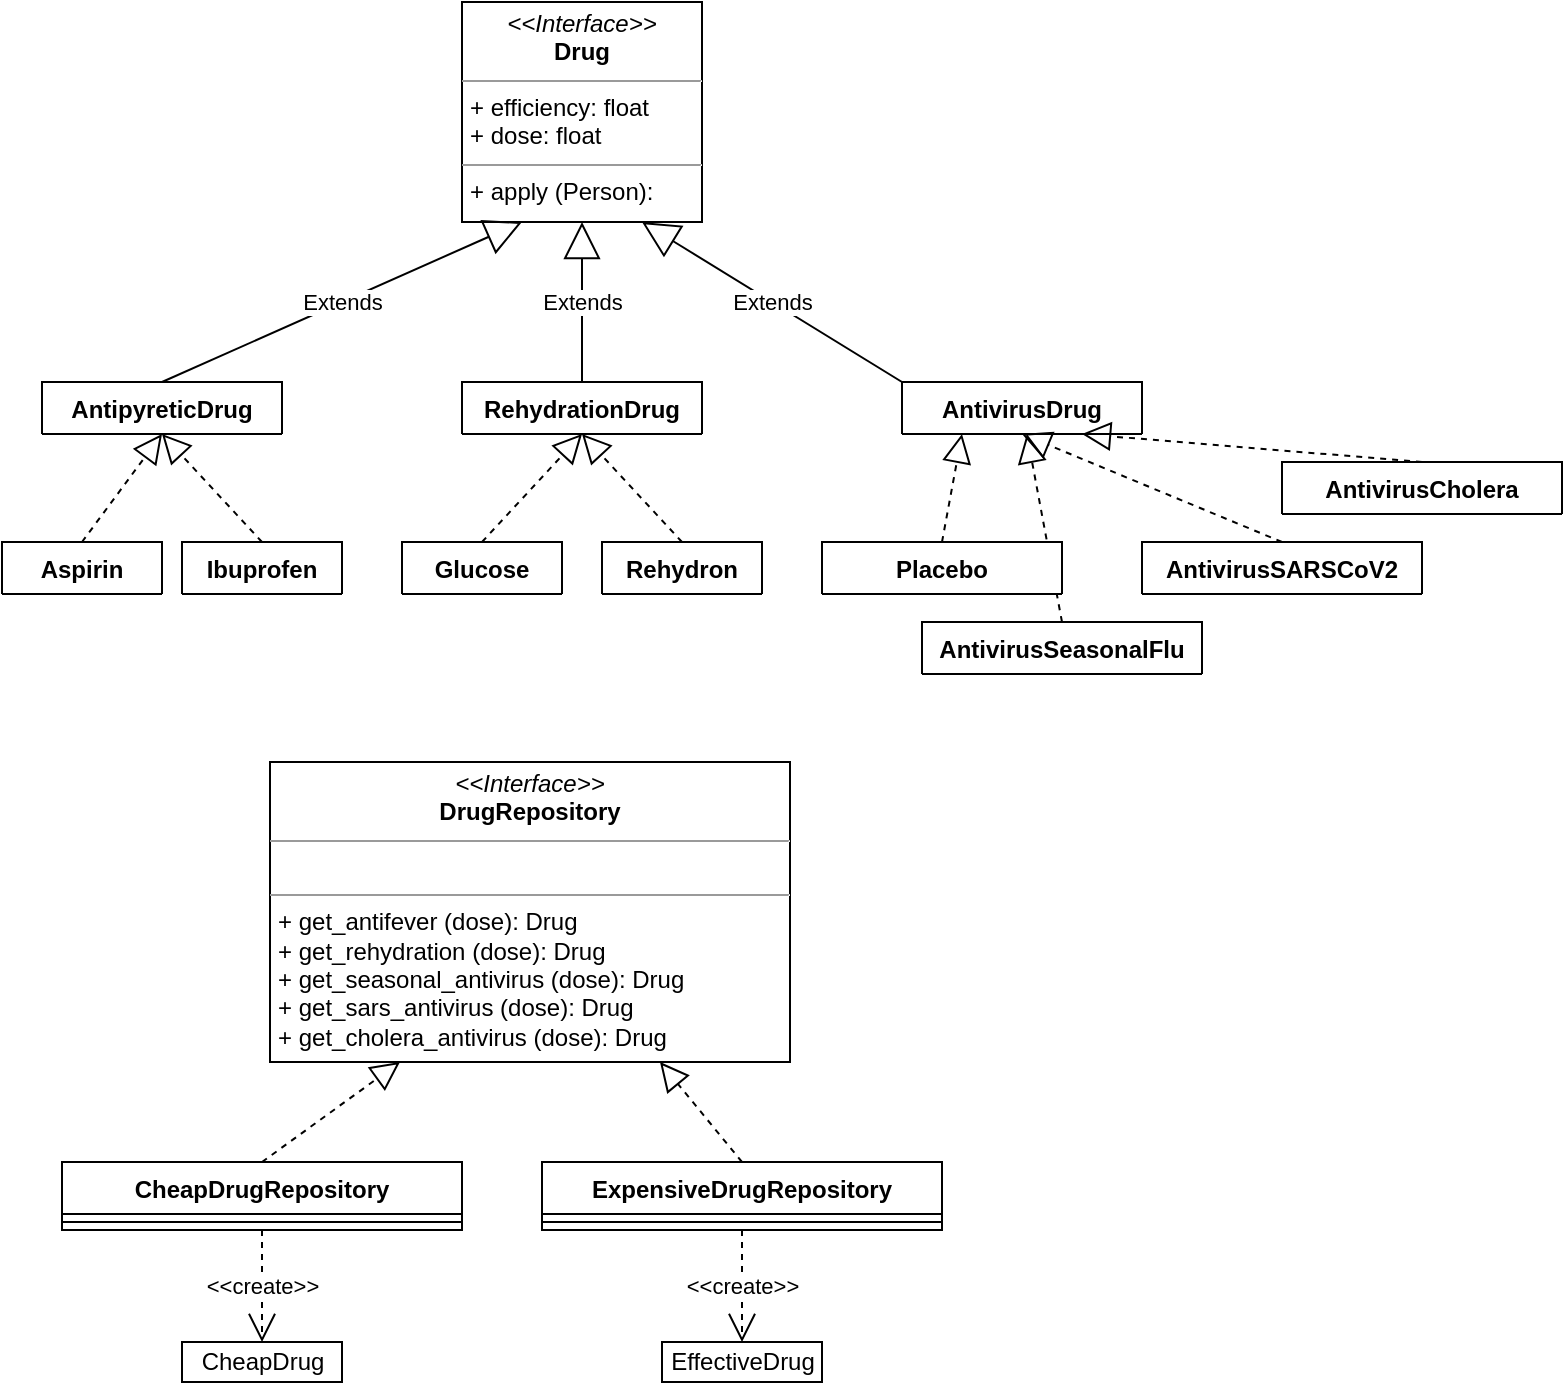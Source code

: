 <mxfile version="13.7.4" type="github">
  <diagram id="5TIukd_n3g4UW3RruUCG" name="Page-1">
    <mxGraphModel dx="971" dy="747" grid="1" gridSize="10" guides="1" tooltips="1" connect="1" arrows="1" fold="1" page="1" pageScale="1" pageWidth="827" pageHeight="1169" math="0" shadow="0">
      <root>
        <mxCell id="0" />
        <mxCell id="1" parent="0" />
        <mxCell id="hdpgLRlO6QaFKLSQQ1CS-11" value="&lt;p style=&quot;margin: 0px ; margin-top: 4px ; text-align: center&quot;&gt;&lt;i&gt;&amp;lt;&amp;lt;Interface&amp;gt;&amp;gt;&lt;/i&gt;&lt;br&gt;&lt;b&gt;Drug&lt;/b&gt;&lt;/p&gt;&lt;hr size=&quot;1&quot;&gt;&lt;p style=&quot;margin: 0px ; margin-left: 4px&quot;&gt;+ efficiency: float&lt;br&gt;&lt;/p&gt;&lt;p style=&quot;margin: 0px ; margin-left: 4px&quot;&gt;+ dose: float&lt;/p&gt;&lt;hr size=&quot;1&quot;&gt;&lt;p style=&quot;margin: 0px ; margin-left: 4px&quot;&gt;+ apply (Person):&amp;nbsp;&lt;br&gt;&lt;/p&gt;" style="verticalAlign=top;align=left;overflow=fill;fontSize=12;fontFamily=Helvetica;html=1;" vertex="1" parent="1">
          <mxGeometry x="250" y="60" width="120" height="110" as="geometry" />
        </mxCell>
        <mxCell id="hdpgLRlO6QaFKLSQQ1CS-20" value="" style="endArrow=block;dashed=1;endFill=0;endSize=12;html=1;entryX=0.5;entryY=1;entryDx=0;entryDy=0;exitX=0.5;exitY=0;exitDx=0;exitDy=0;" edge="1" parent="1" source="hdpgLRlO6QaFKLSQQ1CS-12" target="hdpgLRlO6QaFKLSQQ1CS-1">
          <mxGeometry width="160" relative="1" as="geometry">
            <mxPoint x="330" y="460" as="sourcePoint" />
            <mxPoint x="490" y="460" as="targetPoint" />
          </mxGeometry>
        </mxCell>
        <mxCell id="hdpgLRlO6QaFKLSQQ1CS-21" value="Extends" style="endArrow=block;endSize=16;endFill=0;html=1;entryX=0.25;entryY=1;entryDx=0;entryDy=0;exitX=0.5;exitY=0;exitDx=0;exitDy=0;" edge="1" parent="1" source="hdpgLRlO6QaFKLSQQ1CS-1" target="hdpgLRlO6QaFKLSQQ1CS-11">
          <mxGeometry width="160" relative="1" as="geometry">
            <mxPoint x="330" y="460" as="sourcePoint" />
            <mxPoint x="490" y="460" as="targetPoint" />
          </mxGeometry>
        </mxCell>
        <mxCell id="hdpgLRlO6QaFKLSQQ1CS-22" value="" style="endArrow=block;dashed=1;endFill=0;endSize=12;html=1;entryX=0.5;entryY=1;entryDx=0;entryDy=0;exitX=0.5;exitY=0;exitDx=0;exitDy=0;" edge="1" parent="1" source="hdpgLRlO6QaFKLSQQ1CS-16" target="hdpgLRlO6QaFKLSQQ1CS-1">
          <mxGeometry width="160" relative="1" as="geometry">
            <mxPoint x="110" y="320" as="sourcePoint" />
            <mxPoint x="160" y="286" as="targetPoint" />
          </mxGeometry>
        </mxCell>
        <mxCell id="hdpgLRlO6QaFKLSQQ1CS-12" value="Aspirin" style="swimlane;fontStyle=1;align=center;verticalAlign=top;childLayout=stackLayout;horizontal=1;startSize=26;horizontalStack=0;resizeParent=1;resizeParentMax=0;resizeLast=0;collapsible=1;marginBottom=0;" vertex="1" collapsed="1" parent="1">
          <mxGeometry x="20" y="330" width="80" height="26" as="geometry">
            <mxRectangle x="90" y="250" width="120" height="86" as="alternateBounds" />
          </mxGeometry>
        </mxCell>
        <mxCell id="hdpgLRlO6QaFKLSQQ1CS-13" value=" " style="text;strokeColor=none;fillColor=none;align=left;verticalAlign=top;spacingLeft=4;spacingRight=4;overflow=hidden;rotatable=0;points=[[0,0.5],[1,0.5]];portConstraint=eastwest;" vertex="1" parent="hdpgLRlO6QaFKLSQQ1CS-12">
          <mxGeometry y="26" width="80" height="26" as="geometry" />
        </mxCell>
        <mxCell id="hdpgLRlO6QaFKLSQQ1CS-14" value="" style="line;strokeWidth=1;fillColor=none;align=left;verticalAlign=middle;spacingTop=-1;spacingLeft=3;spacingRight=3;rotatable=0;labelPosition=right;points=[];portConstraint=eastwest;" vertex="1" parent="hdpgLRlO6QaFKLSQQ1CS-12">
          <mxGeometry y="52" width="80" height="8" as="geometry" />
        </mxCell>
        <mxCell id="hdpgLRlO6QaFKLSQQ1CS-15" value=" " style="text;strokeColor=none;fillColor=none;align=left;verticalAlign=top;spacingLeft=4;spacingRight=4;overflow=hidden;rotatable=0;points=[[0,0.5],[1,0.5]];portConstraint=eastwest;" vertex="1" parent="hdpgLRlO6QaFKLSQQ1CS-12">
          <mxGeometry y="60" width="80" height="26" as="geometry" />
        </mxCell>
        <mxCell id="hdpgLRlO6QaFKLSQQ1CS-23" value="RehydrationDrug" style="swimlane;fontStyle=1;align=center;verticalAlign=top;childLayout=stackLayout;horizontal=1;startSize=26;horizontalStack=0;resizeParent=1;resizeParentMax=0;resizeLast=0;collapsible=1;marginBottom=0;" vertex="1" collapsed="1" parent="1">
          <mxGeometry x="250" y="250" width="120" height="26" as="geometry">
            <mxRectangle x="90" y="250" width="120" height="86" as="alternateBounds" />
          </mxGeometry>
        </mxCell>
        <mxCell id="hdpgLRlO6QaFKLSQQ1CS-24" value=" " style="text;strokeColor=none;fillColor=none;align=left;verticalAlign=top;spacingLeft=4;spacingRight=4;overflow=hidden;rotatable=0;points=[[0,0.5],[1,0.5]];portConstraint=eastwest;" vertex="1" parent="hdpgLRlO6QaFKLSQQ1CS-23">
          <mxGeometry y="26" width="120" height="26" as="geometry" />
        </mxCell>
        <mxCell id="hdpgLRlO6QaFKLSQQ1CS-25" value="" style="line;strokeWidth=1;fillColor=none;align=left;verticalAlign=middle;spacingTop=-1;spacingLeft=3;spacingRight=3;rotatable=0;labelPosition=right;points=[];portConstraint=eastwest;" vertex="1" parent="hdpgLRlO6QaFKLSQQ1CS-23">
          <mxGeometry y="52" width="120" height="8" as="geometry" />
        </mxCell>
        <mxCell id="hdpgLRlO6QaFKLSQQ1CS-26" value=" " style="text;strokeColor=none;fillColor=none;align=left;verticalAlign=top;spacingLeft=4;spacingRight=4;overflow=hidden;rotatable=0;points=[[0,0.5],[1,0.5]];portConstraint=eastwest;" vertex="1" parent="hdpgLRlO6QaFKLSQQ1CS-23">
          <mxGeometry y="60" width="120" height="26" as="geometry" />
        </mxCell>
        <mxCell id="hdpgLRlO6QaFKLSQQ1CS-43" value="Extends" style="endArrow=block;endSize=16;endFill=0;html=1;entryX=0.5;entryY=1;entryDx=0;entryDy=0;exitX=0.5;exitY=0;exitDx=0;exitDy=0;" edge="1" parent="1" source="hdpgLRlO6QaFKLSQQ1CS-23" target="hdpgLRlO6QaFKLSQQ1CS-11">
          <mxGeometry width="160" relative="1" as="geometry">
            <mxPoint x="160" y="260.0" as="sourcePoint" />
            <mxPoint x="160" y="200.0" as="targetPoint" />
          </mxGeometry>
        </mxCell>
        <mxCell id="hdpgLRlO6QaFKLSQQ1CS-44" value="Extends" style="endArrow=block;endSize=16;endFill=0;html=1;entryX=0.75;entryY=1;entryDx=0;entryDy=0;exitX=0;exitY=0;exitDx=0;exitDy=0;" edge="1" parent="1" source="hdpgLRlO6QaFKLSQQ1CS-27" target="hdpgLRlO6QaFKLSQQ1CS-11">
          <mxGeometry width="160" relative="1" as="geometry">
            <mxPoint x="320" y="260.0" as="sourcePoint" />
            <mxPoint x="220" y="200.0" as="targetPoint" />
          </mxGeometry>
        </mxCell>
        <mxCell id="hdpgLRlO6QaFKLSQQ1CS-27" value="AntivirusDrug" style="swimlane;fontStyle=1;align=center;verticalAlign=top;childLayout=stackLayout;horizontal=1;startSize=26;horizontalStack=0;resizeParent=1;resizeParentMax=0;resizeLast=0;collapsible=1;marginBottom=0;" vertex="1" collapsed="1" parent="1">
          <mxGeometry x="470" y="250" width="120" height="26" as="geometry">
            <mxRectangle x="90" y="250" width="120" height="86" as="alternateBounds" />
          </mxGeometry>
        </mxCell>
        <mxCell id="hdpgLRlO6QaFKLSQQ1CS-28" value=" " style="text;strokeColor=none;fillColor=none;align=left;verticalAlign=top;spacingLeft=4;spacingRight=4;overflow=hidden;rotatable=0;points=[[0,0.5],[1,0.5]];portConstraint=eastwest;" vertex="1" parent="hdpgLRlO6QaFKLSQQ1CS-27">
          <mxGeometry y="26" width="120" height="26" as="geometry" />
        </mxCell>
        <mxCell id="hdpgLRlO6QaFKLSQQ1CS-29" value="" style="line;strokeWidth=1;fillColor=none;align=left;verticalAlign=middle;spacingTop=-1;spacingLeft=3;spacingRight=3;rotatable=0;labelPosition=right;points=[];portConstraint=eastwest;" vertex="1" parent="hdpgLRlO6QaFKLSQQ1CS-27">
          <mxGeometry y="52" width="120" height="8" as="geometry" />
        </mxCell>
        <mxCell id="hdpgLRlO6QaFKLSQQ1CS-30" value=" " style="text;strokeColor=none;fillColor=none;align=left;verticalAlign=top;spacingLeft=4;spacingRight=4;overflow=hidden;rotatable=0;points=[[0,0.5],[1,0.5]];portConstraint=eastwest;" vertex="1" parent="hdpgLRlO6QaFKLSQQ1CS-27">
          <mxGeometry y="60" width="120" height="26" as="geometry" />
        </mxCell>
        <mxCell id="hdpgLRlO6QaFKLSQQ1CS-49" value="" style="endArrow=block;dashed=1;endFill=0;endSize=12;html=1;exitX=0.5;exitY=0;exitDx=0;exitDy=0;" edge="1" parent="1" source="hdpgLRlO6QaFKLSQQ1CS-35" target="hdpgLRlO6QaFKLSQQ1CS-27">
          <mxGeometry width="160" relative="1" as="geometry">
            <mxPoint x="230" y="340" as="sourcePoint" />
            <mxPoint x="160" y="286" as="targetPoint" />
          </mxGeometry>
        </mxCell>
        <mxCell id="hdpgLRlO6QaFKLSQQ1CS-50" value="" style="endArrow=block;dashed=1;endFill=0;endSize=12;html=1;exitX=0.5;exitY=0;exitDx=0;exitDy=0;" edge="1" parent="1" source="hdpgLRlO6QaFKLSQQ1CS-39">
          <mxGeometry width="160" relative="1" as="geometry">
            <mxPoint x="510" y="380" as="sourcePoint" />
            <mxPoint x="530" y="276" as="targetPoint" />
          </mxGeometry>
        </mxCell>
        <mxCell id="hdpgLRlO6QaFKLSQQ1CS-51" value="" style="endArrow=block;dashed=1;endFill=0;endSize=12;html=1;exitX=0.5;exitY=0;exitDx=0;exitDy=0;entryX=0.25;entryY=1;entryDx=0;entryDy=0;" edge="1" parent="1" source="hdpgLRlO6QaFKLSQQ1CS-31" target="hdpgLRlO6QaFKLSQQ1CS-27">
          <mxGeometry width="160" relative="1" as="geometry">
            <mxPoint x="520" y="390" as="sourcePoint" />
            <mxPoint x="546.355" y="296" as="targetPoint" />
          </mxGeometry>
        </mxCell>
        <mxCell id="hdpgLRlO6QaFKLSQQ1CS-52" value="" style="endArrow=block;dashed=1;endFill=0;endSize=12;html=1;exitX=0.5;exitY=0;exitDx=0;exitDy=0;entryX=0.75;entryY=1;entryDx=0;entryDy=0;" edge="1" parent="1" source="hdpgLRlO6QaFKLSQQ1CS-45" target="hdpgLRlO6QaFKLSQQ1CS-27">
          <mxGeometry width="160" relative="1" as="geometry">
            <mxPoint x="530" y="400" as="sourcePoint" />
            <mxPoint x="556.355" y="306" as="targetPoint" />
          </mxGeometry>
        </mxCell>
        <mxCell id="hdpgLRlO6QaFKLSQQ1CS-16" value="Ibuprofen" style="swimlane;fontStyle=1;align=center;verticalAlign=top;childLayout=stackLayout;horizontal=1;startSize=26;horizontalStack=0;resizeParent=1;resizeParentMax=0;resizeLast=0;collapsible=1;marginBottom=0;" vertex="1" collapsed="1" parent="1">
          <mxGeometry x="110" y="330" width="80" height="26" as="geometry">
            <mxRectangle x="90" y="250" width="120" height="86" as="alternateBounds" />
          </mxGeometry>
        </mxCell>
        <mxCell id="hdpgLRlO6QaFKLSQQ1CS-17" value=" " style="text;strokeColor=none;fillColor=none;align=left;verticalAlign=top;spacingLeft=4;spacingRight=4;overflow=hidden;rotatable=0;points=[[0,0.5],[1,0.5]];portConstraint=eastwest;" vertex="1" parent="hdpgLRlO6QaFKLSQQ1CS-16">
          <mxGeometry y="26" width="80" height="26" as="geometry" />
        </mxCell>
        <mxCell id="hdpgLRlO6QaFKLSQQ1CS-18" value="" style="line;strokeWidth=1;fillColor=none;align=left;verticalAlign=middle;spacingTop=-1;spacingLeft=3;spacingRight=3;rotatable=0;labelPosition=right;points=[];portConstraint=eastwest;" vertex="1" parent="hdpgLRlO6QaFKLSQQ1CS-16">
          <mxGeometry y="52" width="80" height="8" as="geometry" />
        </mxCell>
        <mxCell id="hdpgLRlO6QaFKLSQQ1CS-19" value=" " style="text;strokeColor=none;fillColor=none;align=left;verticalAlign=top;spacingLeft=4;spacingRight=4;overflow=hidden;rotatable=0;points=[[0,0.5],[1,0.5]];portConstraint=eastwest;" vertex="1" parent="hdpgLRlO6QaFKLSQQ1CS-16">
          <mxGeometry y="60" width="80" height="26" as="geometry" />
        </mxCell>
        <mxCell id="hdpgLRlO6QaFKLSQQ1CS-1" value="AntipyreticDrug" style="swimlane;fontStyle=1;align=center;verticalAlign=top;childLayout=stackLayout;horizontal=1;startSize=26;horizontalStack=0;resizeParent=1;resizeParentMax=0;resizeLast=0;collapsible=1;marginBottom=0;" vertex="1" collapsed="1" parent="1">
          <mxGeometry x="40" y="250" width="120" height="26" as="geometry">
            <mxRectangle x="90" y="250" width="120" height="86" as="alternateBounds" />
          </mxGeometry>
        </mxCell>
        <mxCell id="hdpgLRlO6QaFKLSQQ1CS-2" value=" " style="text;strokeColor=none;fillColor=none;align=left;verticalAlign=top;spacingLeft=4;spacingRight=4;overflow=hidden;rotatable=0;points=[[0,0.5],[1,0.5]];portConstraint=eastwest;" vertex="1" parent="hdpgLRlO6QaFKLSQQ1CS-1">
          <mxGeometry y="26" width="120" height="26" as="geometry" />
        </mxCell>
        <mxCell id="hdpgLRlO6QaFKLSQQ1CS-3" value="" style="line;strokeWidth=1;fillColor=none;align=left;verticalAlign=middle;spacingTop=-1;spacingLeft=3;spacingRight=3;rotatable=0;labelPosition=right;points=[];portConstraint=eastwest;" vertex="1" parent="hdpgLRlO6QaFKLSQQ1CS-1">
          <mxGeometry y="52" width="120" height="8" as="geometry" />
        </mxCell>
        <mxCell id="hdpgLRlO6QaFKLSQQ1CS-4" value=" " style="text;strokeColor=none;fillColor=none;align=left;verticalAlign=top;spacingLeft=4;spacingRight=4;overflow=hidden;rotatable=0;points=[[0,0.5],[1,0.5]];portConstraint=eastwest;" vertex="1" parent="hdpgLRlO6QaFKLSQQ1CS-1">
          <mxGeometry y="60" width="120" height="26" as="geometry" />
        </mxCell>
        <mxCell id="hdpgLRlO6QaFKLSQQ1CS-53" value="Glucose" style="swimlane;fontStyle=1;align=center;verticalAlign=top;childLayout=stackLayout;horizontal=1;startSize=26;horizontalStack=0;resizeParent=1;resizeParentMax=0;resizeLast=0;collapsible=1;marginBottom=0;" vertex="1" collapsed="1" parent="1">
          <mxGeometry x="220" y="330" width="80" height="26" as="geometry">
            <mxRectangle x="90" y="250" width="120" height="86" as="alternateBounds" />
          </mxGeometry>
        </mxCell>
        <mxCell id="hdpgLRlO6QaFKLSQQ1CS-54" value=" " style="text;strokeColor=none;fillColor=none;align=left;verticalAlign=top;spacingLeft=4;spacingRight=4;overflow=hidden;rotatable=0;points=[[0,0.5],[1,0.5]];portConstraint=eastwest;" vertex="1" parent="hdpgLRlO6QaFKLSQQ1CS-53">
          <mxGeometry y="26" width="80" height="26" as="geometry" />
        </mxCell>
        <mxCell id="hdpgLRlO6QaFKLSQQ1CS-55" value="" style="line;strokeWidth=1;fillColor=none;align=left;verticalAlign=middle;spacingTop=-1;spacingLeft=3;spacingRight=3;rotatable=0;labelPosition=right;points=[];portConstraint=eastwest;" vertex="1" parent="hdpgLRlO6QaFKLSQQ1CS-53">
          <mxGeometry y="52" width="80" height="8" as="geometry" />
        </mxCell>
        <mxCell id="hdpgLRlO6QaFKLSQQ1CS-56" value=" " style="text;strokeColor=none;fillColor=none;align=left;verticalAlign=top;spacingLeft=4;spacingRight=4;overflow=hidden;rotatable=0;points=[[0,0.5],[1,0.5]];portConstraint=eastwest;" vertex="1" parent="hdpgLRlO6QaFKLSQQ1CS-53">
          <mxGeometry y="60" width="80" height="26" as="geometry" />
        </mxCell>
        <mxCell id="hdpgLRlO6QaFKLSQQ1CS-57" value="" style="endArrow=block;dashed=1;endFill=0;endSize=12;html=1;exitX=0.5;exitY=0;exitDx=0;exitDy=0;entryX=0.5;entryY=1;entryDx=0;entryDy=0;" edge="1" parent="1" source="hdpgLRlO6QaFKLSQQ1CS-53" target="hdpgLRlO6QaFKLSQQ1CS-23">
          <mxGeometry width="160" relative="1" as="geometry">
            <mxPoint x="160" y="340" as="sourcePoint" />
            <mxPoint x="110" y="286" as="targetPoint" />
          </mxGeometry>
        </mxCell>
        <mxCell id="hdpgLRlO6QaFKLSQQ1CS-31" value="Placebo" style="swimlane;fontStyle=1;align=center;verticalAlign=top;childLayout=stackLayout;horizontal=1;startSize=26;horizontalStack=0;resizeParent=1;resizeParentMax=0;resizeLast=0;collapsible=1;marginBottom=0;" vertex="1" collapsed="1" parent="1">
          <mxGeometry x="430" y="330" width="120" height="26" as="geometry">
            <mxRectangle x="90" y="250" width="120" height="86" as="alternateBounds" />
          </mxGeometry>
        </mxCell>
        <mxCell id="hdpgLRlO6QaFKLSQQ1CS-32" value=" " style="text;strokeColor=none;fillColor=none;align=left;verticalAlign=top;spacingLeft=4;spacingRight=4;overflow=hidden;rotatable=0;points=[[0,0.5],[1,0.5]];portConstraint=eastwest;" vertex="1" parent="hdpgLRlO6QaFKLSQQ1CS-31">
          <mxGeometry y="26" width="120" height="26" as="geometry" />
        </mxCell>
        <mxCell id="hdpgLRlO6QaFKLSQQ1CS-33" value="" style="line;strokeWidth=1;fillColor=none;align=left;verticalAlign=middle;spacingTop=-1;spacingLeft=3;spacingRight=3;rotatable=0;labelPosition=right;points=[];portConstraint=eastwest;" vertex="1" parent="hdpgLRlO6QaFKLSQQ1CS-31">
          <mxGeometry y="52" width="120" height="8" as="geometry" />
        </mxCell>
        <mxCell id="hdpgLRlO6QaFKLSQQ1CS-34" value=" " style="text;strokeColor=none;fillColor=none;align=left;verticalAlign=top;spacingLeft=4;spacingRight=4;overflow=hidden;rotatable=0;points=[[0,0.5],[1,0.5]];portConstraint=eastwest;" vertex="1" parent="hdpgLRlO6QaFKLSQQ1CS-31">
          <mxGeometry y="60" width="120" height="26" as="geometry" />
        </mxCell>
        <mxCell id="hdpgLRlO6QaFKLSQQ1CS-35" value="AntivirusSeasonalFlu" style="swimlane;fontStyle=1;align=center;verticalAlign=top;childLayout=stackLayout;horizontal=1;startSize=26;horizontalStack=0;resizeParent=1;resizeParentMax=0;resizeLast=0;collapsible=1;marginBottom=0;" vertex="1" collapsed="1" parent="1">
          <mxGeometry x="480" y="370" width="140" height="26" as="geometry">
            <mxRectangle x="90" y="250" width="120" height="86" as="alternateBounds" />
          </mxGeometry>
        </mxCell>
        <mxCell id="hdpgLRlO6QaFKLSQQ1CS-36" value=" " style="text;strokeColor=none;fillColor=none;align=left;verticalAlign=top;spacingLeft=4;spacingRight=4;overflow=hidden;rotatable=0;points=[[0,0.5],[1,0.5]];portConstraint=eastwest;" vertex="1" parent="hdpgLRlO6QaFKLSQQ1CS-35">
          <mxGeometry y="26" width="140" height="26" as="geometry" />
        </mxCell>
        <mxCell id="hdpgLRlO6QaFKLSQQ1CS-37" value="" style="line;strokeWidth=1;fillColor=none;align=left;verticalAlign=middle;spacingTop=-1;spacingLeft=3;spacingRight=3;rotatable=0;labelPosition=right;points=[];portConstraint=eastwest;" vertex="1" parent="hdpgLRlO6QaFKLSQQ1CS-35">
          <mxGeometry y="52" width="140" height="8" as="geometry" />
        </mxCell>
        <mxCell id="hdpgLRlO6QaFKLSQQ1CS-38" value=" " style="text;strokeColor=none;fillColor=none;align=left;verticalAlign=top;spacingLeft=4;spacingRight=4;overflow=hidden;rotatable=0;points=[[0,0.5],[1,0.5]];portConstraint=eastwest;" vertex="1" parent="hdpgLRlO6QaFKLSQQ1CS-35">
          <mxGeometry y="60" width="140" height="26" as="geometry" />
        </mxCell>
        <mxCell id="hdpgLRlO6QaFKLSQQ1CS-39" value="AntivirusSARSCoV2" style="swimlane;fontStyle=1;align=center;verticalAlign=top;childLayout=stackLayout;horizontal=1;startSize=26;horizontalStack=0;resizeParent=1;resizeParentMax=0;resizeLast=0;collapsible=1;marginBottom=0;" vertex="1" collapsed="1" parent="1">
          <mxGeometry x="590" y="330" width="140" height="26" as="geometry">
            <mxRectangle x="90" y="250" width="120" height="86" as="alternateBounds" />
          </mxGeometry>
        </mxCell>
        <mxCell id="hdpgLRlO6QaFKLSQQ1CS-40" value=" " style="text;strokeColor=none;fillColor=none;align=left;verticalAlign=top;spacingLeft=4;spacingRight=4;overflow=hidden;rotatable=0;points=[[0,0.5],[1,0.5]];portConstraint=eastwest;" vertex="1" parent="hdpgLRlO6QaFKLSQQ1CS-39">
          <mxGeometry y="26" width="140" height="26" as="geometry" />
        </mxCell>
        <mxCell id="hdpgLRlO6QaFKLSQQ1CS-41" value="" style="line;strokeWidth=1;fillColor=none;align=left;verticalAlign=middle;spacingTop=-1;spacingLeft=3;spacingRight=3;rotatable=0;labelPosition=right;points=[];portConstraint=eastwest;" vertex="1" parent="hdpgLRlO6QaFKLSQQ1CS-39">
          <mxGeometry y="52" width="140" height="8" as="geometry" />
        </mxCell>
        <mxCell id="hdpgLRlO6QaFKLSQQ1CS-42" value=" " style="text;strokeColor=none;fillColor=none;align=left;verticalAlign=top;spacingLeft=4;spacingRight=4;overflow=hidden;rotatable=0;points=[[0,0.5],[1,0.5]];portConstraint=eastwest;" vertex="1" parent="hdpgLRlO6QaFKLSQQ1CS-39">
          <mxGeometry y="60" width="140" height="26" as="geometry" />
        </mxCell>
        <mxCell id="hdpgLRlO6QaFKLSQQ1CS-58" value="Rehydron" style="swimlane;fontStyle=1;align=center;verticalAlign=top;childLayout=stackLayout;horizontal=1;startSize=26;horizontalStack=0;resizeParent=1;resizeParentMax=0;resizeLast=0;collapsible=1;marginBottom=0;" vertex="1" collapsed="1" parent="1">
          <mxGeometry x="320" y="330" width="80" height="26" as="geometry">
            <mxRectangle x="90" y="250" width="120" height="86" as="alternateBounds" />
          </mxGeometry>
        </mxCell>
        <mxCell id="hdpgLRlO6QaFKLSQQ1CS-59" value=" " style="text;strokeColor=none;fillColor=none;align=left;verticalAlign=top;spacingLeft=4;spacingRight=4;overflow=hidden;rotatable=0;points=[[0,0.5],[1,0.5]];portConstraint=eastwest;" vertex="1" parent="hdpgLRlO6QaFKLSQQ1CS-58">
          <mxGeometry y="26" width="80" height="26" as="geometry" />
        </mxCell>
        <mxCell id="hdpgLRlO6QaFKLSQQ1CS-60" value="" style="line;strokeWidth=1;fillColor=none;align=left;verticalAlign=middle;spacingTop=-1;spacingLeft=3;spacingRight=3;rotatable=0;labelPosition=right;points=[];portConstraint=eastwest;" vertex="1" parent="hdpgLRlO6QaFKLSQQ1CS-58">
          <mxGeometry y="52" width="80" height="8" as="geometry" />
        </mxCell>
        <mxCell id="hdpgLRlO6QaFKLSQQ1CS-61" value=" " style="text;strokeColor=none;fillColor=none;align=left;verticalAlign=top;spacingLeft=4;spacingRight=4;overflow=hidden;rotatable=0;points=[[0,0.5],[1,0.5]];portConstraint=eastwest;" vertex="1" parent="hdpgLRlO6QaFKLSQQ1CS-58">
          <mxGeometry y="60" width="80" height="26" as="geometry" />
        </mxCell>
        <mxCell id="hdpgLRlO6QaFKLSQQ1CS-62" value="" style="endArrow=block;dashed=1;endFill=0;endSize=12;html=1;exitX=0.5;exitY=0;exitDx=0;exitDy=0;entryX=0.5;entryY=1;entryDx=0;entryDy=0;" edge="1" parent="1" source="hdpgLRlO6QaFKLSQQ1CS-58" target="hdpgLRlO6QaFKLSQQ1CS-23">
          <mxGeometry width="160" relative="1" as="geometry">
            <mxPoint x="270" y="340" as="sourcePoint" />
            <mxPoint x="320" y="286" as="targetPoint" />
          </mxGeometry>
        </mxCell>
        <mxCell id="hdpgLRlO6QaFKLSQQ1CS-63" value="&lt;p style=&quot;margin: 0px ; margin-top: 4px ; text-align: center&quot;&gt;&lt;i&gt;&amp;lt;&amp;lt;Interface&amp;gt;&amp;gt;&lt;/i&gt;&lt;br&gt;&lt;b&gt;DrugRepository&lt;/b&gt;&lt;/p&gt;&lt;hr size=&quot;1&quot;&gt;&lt;p style=&quot;margin: 0px ; margin-left: 4px&quot;&gt;&lt;br&gt;&lt;/p&gt;&lt;hr size=&quot;1&quot;&gt;&lt;p style=&quot;margin: 0px ; margin-left: 4px&quot;&gt;+ get_antifever (dose): Drug&lt;br&gt;&lt;/p&gt;&lt;p style=&quot;margin: 0px ; margin-left: 4px&quot;&gt;+&amp;nbsp;get_rehydration&amp;nbsp;(dose): Drug&lt;/p&gt;&lt;p style=&quot;margin: 0px ; margin-left: 4px&quot;&gt;+&amp;nbsp;get_seasonal_antivirus (dose): Drug&lt;/p&gt;&lt;p style=&quot;margin: 0px ; margin-left: 4px&quot;&gt;+&amp;nbsp;get_sars_antivirus&amp;nbsp;(dose): Drug&lt;/p&gt;&lt;p style=&quot;margin: 0px ; margin-left: 4px&quot;&gt;+&amp;nbsp;get_cholera_antivirus&amp;nbsp;(dose): Drug&lt;/p&gt;" style="verticalAlign=top;align=left;overflow=fill;fontSize=12;fontFamily=Helvetica;html=1;" vertex="1" parent="1">
          <mxGeometry x="154" y="440" width="260" height="150" as="geometry" />
        </mxCell>
        <mxCell id="hdpgLRlO6QaFKLSQQ1CS-64" style="edgeStyle=orthogonalEdgeStyle;rounded=0;orthogonalLoop=1;jettySize=auto;html=1;exitX=0.5;exitY=1;exitDx=0;exitDy=0;" edge="1" parent="1" source="hdpgLRlO6QaFKLSQQ1CS-63" target="hdpgLRlO6QaFKLSQQ1CS-63">
          <mxGeometry relative="1" as="geometry" />
        </mxCell>
        <mxCell id="hdpgLRlO6QaFKLSQQ1CS-66" value="CheapDrugRepository" style="swimlane;fontStyle=1;align=center;verticalAlign=top;childLayout=stackLayout;horizontal=1;startSize=26;horizontalStack=0;resizeParent=1;resizeParentMax=0;resizeLast=0;collapsible=1;marginBottom=0;" vertex="1" parent="1">
          <mxGeometry x="50" y="640" width="200" height="34" as="geometry">
            <mxRectangle x="50" y="640" width="170" height="26" as="alternateBounds" />
          </mxGeometry>
        </mxCell>
        <mxCell id="hdpgLRlO6QaFKLSQQ1CS-68" value="" style="line;strokeWidth=1;fillColor=none;align=left;verticalAlign=middle;spacingTop=-1;spacingLeft=3;spacingRight=3;rotatable=0;labelPosition=right;points=[];portConstraint=eastwest;" vertex="1" parent="hdpgLRlO6QaFKLSQQ1CS-66">
          <mxGeometry y="26" width="200" height="8" as="geometry" />
        </mxCell>
        <mxCell id="hdpgLRlO6QaFKLSQQ1CS-70" value="ExpensiveDrugRepository" style="swimlane;fontStyle=1;align=center;verticalAlign=top;childLayout=stackLayout;horizontal=1;startSize=26;horizontalStack=0;resizeParent=1;resizeParentMax=0;resizeLast=0;collapsible=1;marginBottom=0;" vertex="1" parent="1">
          <mxGeometry x="290" y="640" width="200" height="34" as="geometry">
            <mxRectangle x="290" y="640" width="170" height="26" as="alternateBounds" />
          </mxGeometry>
        </mxCell>
        <mxCell id="hdpgLRlO6QaFKLSQQ1CS-71" value="" style="line;strokeWidth=1;fillColor=none;align=left;verticalAlign=middle;spacingTop=-1;spacingLeft=3;spacingRight=3;rotatable=0;labelPosition=right;points=[];portConstraint=eastwest;" vertex="1" parent="hdpgLRlO6QaFKLSQQ1CS-70">
          <mxGeometry y="26" width="200" height="8" as="geometry" />
        </mxCell>
        <mxCell id="hdpgLRlO6QaFKLSQQ1CS-72" value="&amp;lt;&amp;lt;create&amp;gt;&amp;gt;" style="endArrow=open;endSize=12;dashed=1;html=1;exitX=0.5;exitY=1;exitDx=0;exitDy=0;entryX=0.5;entryY=0;entryDx=0;entryDy=0;" edge="1" parent="1" source="hdpgLRlO6QaFKLSQQ1CS-66" target="hdpgLRlO6QaFKLSQQ1CS-77">
          <mxGeometry width="160" relative="1" as="geometry">
            <mxPoint x="120" y="720" as="sourcePoint" />
            <mxPoint x="150" y="750" as="targetPoint" />
          </mxGeometry>
        </mxCell>
        <mxCell id="hdpgLRlO6QaFKLSQQ1CS-73" value="&amp;lt;&amp;lt;create&amp;gt;&amp;gt;" style="endArrow=open;endSize=12;dashed=1;html=1;exitX=0.5;exitY=1;exitDx=0;exitDy=0;entryX=0.5;entryY=0;entryDx=0;entryDy=0;" edge="1" parent="1" source="hdpgLRlO6QaFKLSQQ1CS-70" target="hdpgLRlO6QaFKLSQQ1CS-78">
          <mxGeometry width="160" relative="1" as="geometry">
            <mxPoint x="380" y="680" as="sourcePoint" />
            <mxPoint x="390" y="750" as="targetPoint" />
          </mxGeometry>
        </mxCell>
        <mxCell id="hdpgLRlO6QaFKLSQQ1CS-74" value="" style="endArrow=block;dashed=1;endFill=0;endSize=12;html=1;exitX=0.5;exitY=0;exitDx=0;exitDy=0;entryX=0.25;entryY=1;entryDx=0;entryDy=0;" edge="1" parent="1" source="hdpgLRlO6QaFKLSQQ1CS-66" target="hdpgLRlO6QaFKLSQQ1CS-63">
          <mxGeometry width="160" relative="1" as="geometry">
            <mxPoint x="60" y="624" as="sourcePoint" />
            <mxPoint x="110" y="570" as="targetPoint" />
          </mxGeometry>
        </mxCell>
        <mxCell id="hdpgLRlO6QaFKLSQQ1CS-75" value="" style="endArrow=block;dashed=1;endFill=0;endSize=12;html=1;exitX=0.5;exitY=0;exitDx=0;exitDy=0;entryX=0.75;entryY=1;entryDx=0;entryDy=0;" edge="1" parent="1" source="hdpgLRlO6QaFKLSQQ1CS-70" target="hdpgLRlO6QaFKLSQQ1CS-63">
          <mxGeometry width="160" relative="1" as="geometry">
            <mxPoint x="267.5" y="640" as="sourcePoint" />
            <mxPoint x="352.5" y="590" as="targetPoint" />
          </mxGeometry>
        </mxCell>
        <mxCell id="hdpgLRlO6QaFKLSQQ1CS-45" value="AntivirusCholera" style="swimlane;fontStyle=1;align=center;verticalAlign=top;childLayout=stackLayout;horizontal=1;startSize=26;horizontalStack=0;resizeParent=1;resizeParentMax=0;resizeLast=0;collapsible=1;marginBottom=0;" vertex="1" collapsed="1" parent="1">
          <mxGeometry x="660" y="290" width="140" height="26" as="geometry">
            <mxRectangle x="90" y="250" width="120" height="86" as="alternateBounds" />
          </mxGeometry>
        </mxCell>
        <mxCell id="hdpgLRlO6QaFKLSQQ1CS-46" value=" " style="text;strokeColor=none;fillColor=none;align=left;verticalAlign=top;spacingLeft=4;spacingRight=4;overflow=hidden;rotatable=0;points=[[0,0.5],[1,0.5]];portConstraint=eastwest;" vertex="1" parent="hdpgLRlO6QaFKLSQQ1CS-45">
          <mxGeometry y="26" width="140" height="26" as="geometry" />
        </mxCell>
        <mxCell id="hdpgLRlO6QaFKLSQQ1CS-47" value="" style="line;strokeWidth=1;fillColor=none;align=left;verticalAlign=middle;spacingTop=-1;spacingLeft=3;spacingRight=3;rotatable=0;labelPosition=right;points=[];portConstraint=eastwest;" vertex="1" parent="hdpgLRlO6QaFKLSQQ1CS-45">
          <mxGeometry y="52" width="140" height="8" as="geometry" />
        </mxCell>
        <mxCell id="hdpgLRlO6QaFKLSQQ1CS-48" value=" " style="text;strokeColor=none;fillColor=none;align=left;verticalAlign=top;spacingLeft=4;spacingRight=4;overflow=hidden;rotatable=0;points=[[0,0.5],[1,0.5]];portConstraint=eastwest;" vertex="1" parent="hdpgLRlO6QaFKLSQQ1CS-45">
          <mxGeometry y="60" width="140" height="26" as="geometry" />
        </mxCell>
        <mxCell id="hdpgLRlO6QaFKLSQQ1CS-77" value="CheapDrug" style="html=1;" vertex="1" parent="1">
          <mxGeometry x="110" y="730" width="80" height="20" as="geometry" />
        </mxCell>
        <mxCell id="hdpgLRlO6QaFKLSQQ1CS-78" value="EffectiveDrug" style="html=1;" vertex="1" parent="1">
          <mxGeometry x="350" y="730" width="80" height="20" as="geometry" />
        </mxCell>
      </root>
    </mxGraphModel>
  </diagram>
</mxfile>

